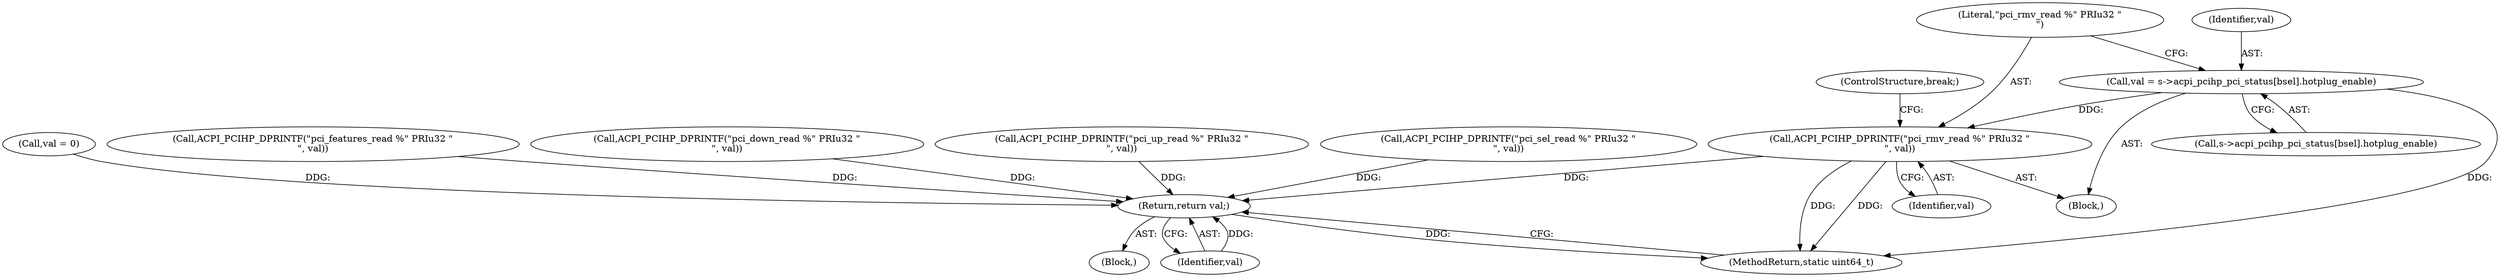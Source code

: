 digraph "0_qemu_fa365d7cd11185237471823a5a33d36765454e16@pointer" {
"1000183" [label="(Call,val = s->acpi_pcihp_pci_status[bsel].hotplug_enable)"];
"1000192" [label="(Call,ACPI_PCIHP_DPRINTF(\"pci_rmv_read %\" PRIu32 \"\n\", val))"];
"1000207" [label="(Return,return val;)"];
"1000195" [label="(ControlStructure,break;)"];
"1000209" [label="(MethodReturn,static uint64_t)"];
"1000111" [label="(Call,val = 0)"];
"1000178" [label="(Call,ACPI_PCIHP_DPRINTF(\"pci_features_read %\" PRIu32 \"\n\", val))"];
"1000192" [label="(Call,ACPI_PCIHP_DPRINTF(\"pci_rmv_read %\" PRIu32 \"\n\", val))"];
"1000194" [label="(Identifier,val)"];
"1000208" [label="(Identifier,val)"];
"1000173" [label="(Call,ACPI_PCIHP_DPRINTF(\"pci_down_read %\" PRIu32 \"\n\", val))"];
"1000159" [label="(Call,ACPI_PCIHP_DPRINTF(\"pci_up_read %\" PRIu32 \"\n\", val))"];
"1000133" [label="(Block,)"];
"1000183" [label="(Call,val = s->acpi_pcihp_pci_status[bsel].hotplug_enable)"];
"1000185" [label="(Call,s->acpi_pcihp_pci_status[bsel].hotplug_enable)"];
"1000105" [label="(Block,)"];
"1000202" [label="(Call,ACPI_PCIHP_DPRINTF(\"pci_sel_read %\" PRIu32 \"\n\", val))"];
"1000193" [label="(Literal,\"pci_rmv_read %\" PRIu32 \"\n\")"];
"1000184" [label="(Identifier,val)"];
"1000207" [label="(Return,return val;)"];
"1000183" -> "1000133"  [label="AST: "];
"1000183" -> "1000185"  [label="CFG: "];
"1000184" -> "1000183"  [label="AST: "];
"1000185" -> "1000183"  [label="AST: "];
"1000193" -> "1000183"  [label="CFG: "];
"1000183" -> "1000209"  [label="DDG: "];
"1000183" -> "1000192"  [label="DDG: "];
"1000192" -> "1000133"  [label="AST: "];
"1000192" -> "1000194"  [label="CFG: "];
"1000193" -> "1000192"  [label="AST: "];
"1000194" -> "1000192"  [label="AST: "];
"1000195" -> "1000192"  [label="CFG: "];
"1000192" -> "1000209"  [label="DDG: "];
"1000192" -> "1000209"  [label="DDG: "];
"1000192" -> "1000207"  [label="DDG: "];
"1000207" -> "1000105"  [label="AST: "];
"1000207" -> "1000208"  [label="CFG: "];
"1000208" -> "1000207"  [label="AST: "];
"1000209" -> "1000207"  [label="CFG: "];
"1000207" -> "1000209"  [label="DDG: "];
"1000208" -> "1000207"  [label="DDG: "];
"1000178" -> "1000207"  [label="DDG: "];
"1000111" -> "1000207"  [label="DDG: "];
"1000159" -> "1000207"  [label="DDG: "];
"1000173" -> "1000207"  [label="DDG: "];
"1000202" -> "1000207"  [label="DDG: "];
}
